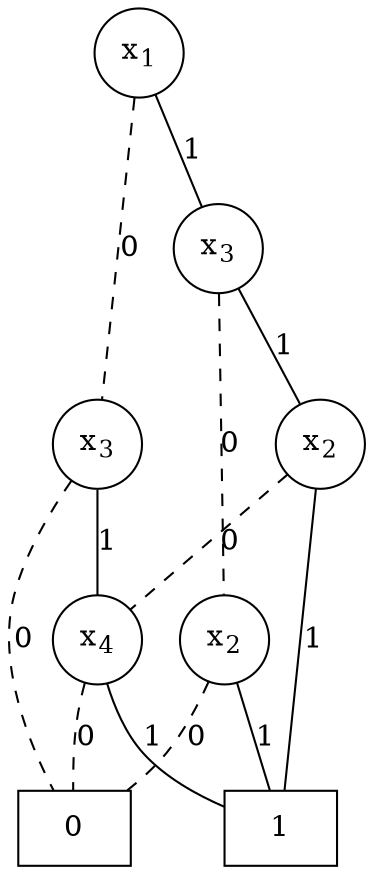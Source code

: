 graph BDD { n140518835007072 [label=0,shape=box]; n140518853079824 [label=1,shape=box]; n140518835627168 [label=<x<SUB>4</SUB>>,shape=circle]; n140518835628704 [label=<x<SUB>3</SUB>>,shape=circle]; n140518835628224 [label=<x<SUB>2</SUB>>,shape=circle]; n140518835629184 [label=<x<SUB>2</SUB>>,shape=circle]; n140518835629088 [label=<x<SUB>3</SUB>>,shape=circle]; n140518835628896 [label=<x<SUB>1</SUB>>,shape=circle]; n140518835627168 -- n140518835007072 [label=0,style=dashed]; n140518835627168 -- n140518853079824 [label=1]; n140518835628704 -- n140518835007072 [label=0,style=dashed]; n140518835628704 -- n140518835627168 [label=1]; n140518835628224 -- n140518835007072 [label=0,style=dashed]; n140518835628224 -- n140518853079824 [label=1]; n140518835629184 -- n140518835627168 [label=0,style=dashed]; n140518835629184 -- n140518853079824 [label=1]; n140518835629088 -- n140518835628224 [label=0,style=dashed]; n140518835629088 -- n140518835629184 [label=1]; n140518835628896 -- n140518835628704 [label=0,style=dashed]; n140518835628896 -- n140518835629088 [label=1]; }